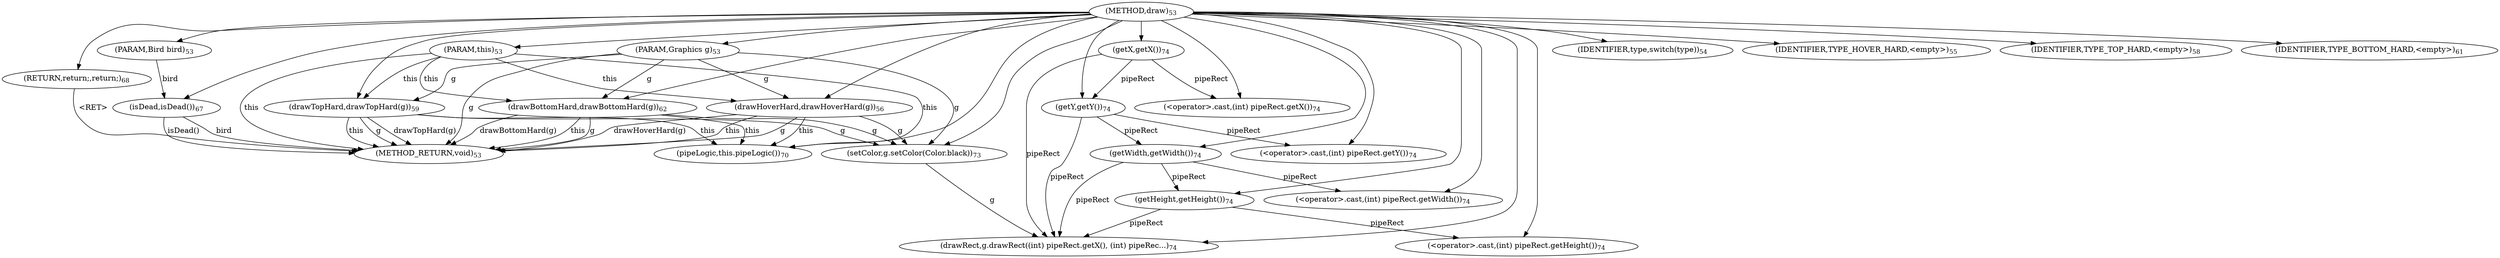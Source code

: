 digraph "draw" {  
"113" [label = <(METHOD,draw)<SUB>53</SUB>> ]
"166" [label = <(METHOD_RETURN,void)<SUB>53</SUB>> ]
"14" [label = <(PARAM,this)<SUB>53</SUB>> ]
"114" [label = <(PARAM,Graphics g)<SUB>53</SUB>> ]
"115" [label = <(PARAM,Bird bird)<SUB>53</SUB>> ]
"140" [label = <(pipeLogic,this.pipeLogic())<SUB>70</SUB>> ]
"141" [label = <(setColor,g.setColor(Color.black))<SUB>73</SUB>> ]
"146" [label = <(drawRect,g.drawRect((int) pipeRect.getX(), (int) pipeRec...)<SUB>74</SUB>> ]
"118" [label = <(IDENTIFIER,type,switch(type))<SUB>54</SUB>> ]
"136" [label = <(isDead,isDead())<SUB>67</SUB>> ]
"140" [label = <(pipeLogic,this.pipeLogic())<SUB>70</SUB>> ]
"141" [label = <(setColor,g.setColor(Color.black))<SUB>73</SUB>> ]
"141" [label = <(setColor,g.setColor(Color.black))<SUB>73</SUB>> ]
"146" [label = <(drawRect,g.drawRect((int) pipeRect.getX(), (int) pipeRec...)<SUB>74</SUB>> ]
"146" [label = <(drawRect,g.drawRect((int) pipeRect.getX(), (int) pipeRec...)<SUB>74</SUB>> ]
"146" [label = <(drawRect,g.drawRect((int) pipeRect.getX(), (int) pipeRec...)<SUB>74</SUB>> ]
"146" [label = <(drawRect,g.drawRect((int) pipeRect.getX(), (int) pipeRec...)<SUB>74</SUB>> ]
"146" [label = <(drawRect,g.drawRect((int) pipeRect.getX(), (int) pipeRec...)<SUB>74</SUB>> ]
"121" [label = <(IDENTIFIER,TYPE_HOVER_HARD,&lt;empty&gt;)<SUB>55</SUB>> ]
"122" [label = <(drawHoverHard,drawHoverHard(g))<SUB>56</SUB>> ]
"126" [label = <(IDENTIFIER,TYPE_TOP_HARD,&lt;empty&gt;)<SUB>58</SUB>> ]
"127" [label = <(drawTopHard,drawTopHard(g))<SUB>59</SUB>> ]
"131" [label = <(IDENTIFIER,TYPE_BOTTOM_HARD,&lt;empty&gt;)<SUB>61</SUB>> ]
"132" [label = <(drawBottomHard,drawBottomHard(g))<SUB>62</SUB>> ]
"136" [label = <(isDead,isDead())<SUB>67</SUB>> ]
"139" [label = <(RETURN,return;,return;)<SUB>68</SUB>> ]
"148" [label = <(&lt;operator&gt;.cast,(int) pipeRect.getX())<SUB>74</SUB>> ]
"148" [label = <(&lt;operator&gt;.cast,(int) pipeRect.getX())<SUB>74</SUB>> ]
"152" [label = <(&lt;operator&gt;.cast,(int) pipeRect.getY())<SUB>74</SUB>> ]
"152" [label = <(&lt;operator&gt;.cast,(int) pipeRect.getY())<SUB>74</SUB>> ]
"156" [label = <(&lt;operator&gt;.cast,(int) pipeRect.getWidth())<SUB>74</SUB>> ]
"156" [label = <(&lt;operator&gt;.cast,(int) pipeRect.getWidth())<SUB>74</SUB>> ]
"160" [label = <(&lt;operator&gt;.cast,(int) pipeRect.getHeight())<SUB>74</SUB>> ]
"160" [label = <(&lt;operator&gt;.cast,(int) pipeRect.getHeight())<SUB>74</SUB>> ]
"122" [label = <(drawHoverHard,drawHoverHard(g))<SUB>56</SUB>> ]
"122" [label = <(drawHoverHard,drawHoverHard(g))<SUB>56</SUB>> ]
"127" [label = <(drawTopHard,drawTopHard(g))<SUB>59</SUB>> ]
"127" [label = <(drawTopHard,drawTopHard(g))<SUB>59</SUB>> ]
"132" [label = <(drawBottomHard,drawBottomHard(g))<SUB>62</SUB>> ]
"132" [label = <(drawBottomHard,drawBottomHard(g))<SUB>62</SUB>> ]
"150" [label = <(getX,getX())<SUB>74</SUB>> ]
"154" [label = <(getY,getY())<SUB>74</SUB>> ]
"158" [label = <(getWidth,getWidth())<SUB>74</SUB>> ]
"162" [label = <(getHeight,getHeight())<SUB>74</SUB>> ]
  "139" -> "166"  [ label = "&lt;RET&gt;"] 
  "14" -> "166"  [ label = "this"] 
  "114" -> "166"  [ label = "g"] 
  "132" -> "166"  [ label = "this"] 
  "132" -> "166"  [ label = "g"] 
  "132" -> "166"  [ label = "drawBottomHard(g)"] 
  "127" -> "166"  [ label = "this"] 
  "127" -> "166"  [ label = "g"] 
  "127" -> "166"  [ label = "drawTopHard(g)"] 
  "122" -> "166"  [ label = "this"] 
  "122" -> "166"  [ label = "g"] 
  "122" -> "166"  [ label = "drawHoverHard(g)"] 
  "136" -> "166"  [ label = "bird"] 
  "136" -> "166"  [ label = "isDead()"] 
  "113" -> "14" 
  "113" -> "114" 
  "113" -> "115" 
  "113" -> "118" 
  "14" -> "140"  [ label = "this"] 
  "132" -> "140"  [ label = "this"] 
  "127" -> "140"  [ label = "this"] 
  "122" -> "140"  [ label = "this"] 
  "113" -> "140" 
  "114" -> "141"  [ label = "g"] 
  "132" -> "141"  [ label = "g"] 
  "127" -> "141"  [ label = "g"] 
  "122" -> "141"  [ label = "g"] 
  "113" -> "141" 
  "141" -> "146"  [ label = "g"] 
  "113" -> "146" 
  "150" -> "146"  [ label = "pipeRect"] 
  "154" -> "146"  [ label = "pipeRect"] 
  "158" -> "146"  [ label = "pipeRect"] 
  "162" -> "146"  [ label = "pipeRect"] 
  "113" -> "121" 
  "113" -> "126" 
  "113" -> "131" 
  "115" -> "136"  [ label = "bird"] 
  "113" -> "136" 
  "113" -> "139" 
  "113" -> "148" 
  "150" -> "148"  [ label = "pipeRect"] 
  "113" -> "152" 
  "154" -> "152"  [ label = "pipeRect"] 
  "113" -> "156" 
  "158" -> "156"  [ label = "pipeRect"] 
  "113" -> "160" 
  "162" -> "160"  [ label = "pipeRect"] 
  "14" -> "122"  [ label = "this"] 
  "113" -> "122" 
  "114" -> "122"  [ label = "g"] 
  "14" -> "127"  [ label = "this"] 
  "113" -> "127" 
  "114" -> "127"  [ label = "g"] 
  "14" -> "132"  [ label = "this"] 
  "113" -> "132" 
  "114" -> "132"  [ label = "g"] 
  "113" -> "150" 
  "150" -> "154"  [ label = "pipeRect"] 
  "113" -> "154" 
  "154" -> "158"  [ label = "pipeRect"] 
  "113" -> "158" 
  "158" -> "162"  [ label = "pipeRect"] 
  "113" -> "162" 
}

